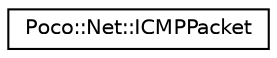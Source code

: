 digraph "Graphical Class Hierarchy"
{
 // LATEX_PDF_SIZE
  edge [fontname="Helvetica",fontsize="10",labelfontname="Helvetica",labelfontsize="10"];
  node [fontname="Helvetica",fontsize="10",shape=record];
  rankdir="LR";
  Node0 [label="Poco::Net::ICMPPacket",height=0.2,width=0.4,color="black", fillcolor="white", style="filled",URL="$classPoco_1_1Net_1_1ICMPPacket.html",tooltip="This class is the ICMP packet abstraction."];
}
